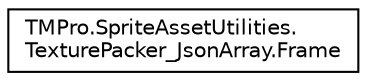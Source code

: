 digraph "Graphical Class Hierarchy"
{
 // LATEX_PDF_SIZE
  edge [fontname="Helvetica",fontsize="10",labelfontname="Helvetica",labelfontsize="10"];
  node [fontname="Helvetica",fontsize="10",shape=record];
  rankdir="LR";
  Node0 [label="TMPro.SpriteAssetUtilities.\lTexturePacker_JsonArray.Frame",height=0.2,width=0.4,color="black", fillcolor="white", style="filled",URL="$struct_t_m_pro_1_1_sprite_asset_utilities_1_1_texture_packer___json_array_1_1_frame.html",tooltip=" "];
}
